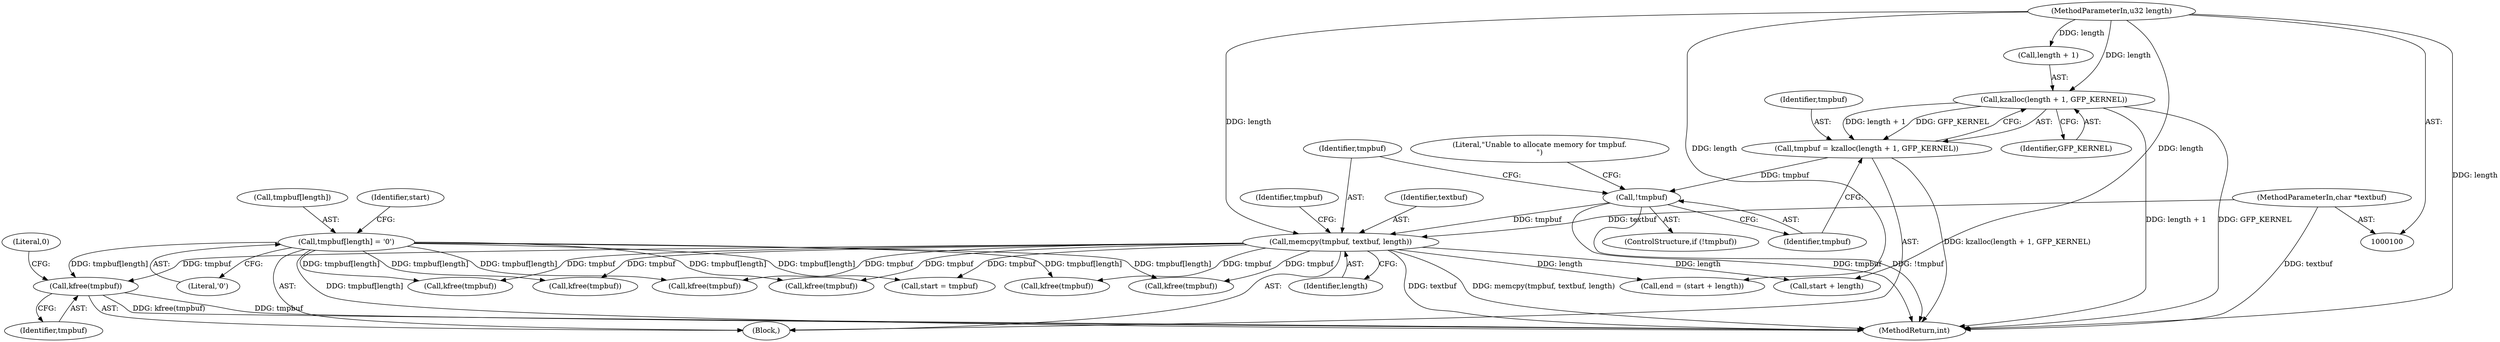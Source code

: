 digraph "0_linux_cea4dcfdad926a27a18e188720efe0f2c9403456_0@pointer" {
"1000287" [label="(Call,kfree(tmpbuf))"];
"1000142" [label="(Call,tmpbuf[length] = '\0')"];
"1000138" [label="(Call,memcpy(tmpbuf, textbuf, length))"];
"1000130" [label="(Call,!tmpbuf)"];
"1000122" [label="(Call,tmpbuf = kzalloc(length + 1, GFP_KERNEL))"];
"1000124" [label="(Call,kzalloc(length + 1, GFP_KERNEL))"];
"1000104" [label="(MethodParameterIn,u32 length)"];
"1000103" [label="(MethodParameterIn,char *textbuf)"];
"1000263" [label="(Call,kfree(tmpbuf))"];
"1000138" [label="(Call,memcpy(tmpbuf, textbuf, length))"];
"1000104" [label="(MethodParameterIn,u32 length)"];
"1000150" [label="(Call,end = (start + length))"];
"1000103" [label="(MethodParameterIn,char *textbuf)"];
"1000288" [label="(Identifier,tmpbuf)"];
"1000129" [label="(ControlStructure,if (!tmpbuf))"];
"1000128" [label="(Identifier,GFP_KERNEL)"];
"1000146" [label="(Literal,'\0')"];
"1000142" [label="(Call,tmpbuf[length] = '\0')"];
"1000122" [label="(Call,tmpbuf = kzalloc(length + 1, GFP_KERNEL))"];
"1000280" [label="(Call,kfree(tmpbuf))"];
"1000130" [label="(Call,!tmpbuf)"];
"1000148" [label="(Identifier,start)"];
"1000216" [label="(Call,kfree(tmpbuf))"];
"1000125" [label="(Call,length + 1)"];
"1000291" [label="(MethodReturn,int)"];
"1000143" [label="(Call,tmpbuf[length])"];
"1000140" [label="(Identifier,textbuf)"];
"1000290" [label="(Literal,0)"];
"1000134" [label="(Literal,\"Unable to allocate memory for tmpbuf.\n\")"];
"1000131" [label="(Identifier,tmpbuf)"];
"1000141" [label="(Identifier,length)"];
"1000173" [label="(Call,kfree(tmpbuf))"];
"1000238" [label="(Call,kfree(tmpbuf))"];
"1000147" [label="(Call,start = tmpbuf)"];
"1000287" [label="(Call,kfree(tmpbuf))"];
"1000193" [label="(Call,kfree(tmpbuf))"];
"1000152" [label="(Call,start + length)"];
"1000139" [label="(Identifier,tmpbuf)"];
"1000106" [label="(Block,)"];
"1000144" [label="(Identifier,tmpbuf)"];
"1000123" [label="(Identifier,tmpbuf)"];
"1000124" [label="(Call,kzalloc(length + 1, GFP_KERNEL))"];
"1000287" -> "1000106"  [label="AST: "];
"1000287" -> "1000288"  [label="CFG: "];
"1000288" -> "1000287"  [label="AST: "];
"1000290" -> "1000287"  [label="CFG: "];
"1000287" -> "1000291"  [label="DDG: kfree(tmpbuf)"];
"1000287" -> "1000291"  [label="DDG: tmpbuf"];
"1000142" -> "1000287"  [label="DDG: tmpbuf[length]"];
"1000138" -> "1000287"  [label="DDG: tmpbuf"];
"1000142" -> "1000106"  [label="AST: "];
"1000142" -> "1000146"  [label="CFG: "];
"1000143" -> "1000142"  [label="AST: "];
"1000146" -> "1000142"  [label="AST: "];
"1000148" -> "1000142"  [label="CFG: "];
"1000142" -> "1000291"  [label="DDG: tmpbuf[length]"];
"1000142" -> "1000147"  [label="DDG: tmpbuf[length]"];
"1000142" -> "1000173"  [label="DDG: tmpbuf[length]"];
"1000142" -> "1000193"  [label="DDG: tmpbuf[length]"];
"1000142" -> "1000216"  [label="DDG: tmpbuf[length]"];
"1000142" -> "1000238"  [label="DDG: tmpbuf[length]"];
"1000142" -> "1000263"  [label="DDG: tmpbuf[length]"];
"1000142" -> "1000280"  [label="DDG: tmpbuf[length]"];
"1000138" -> "1000106"  [label="AST: "];
"1000138" -> "1000141"  [label="CFG: "];
"1000139" -> "1000138"  [label="AST: "];
"1000140" -> "1000138"  [label="AST: "];
"1000141" -> "1000138"  [label="AST: "];
"1000144" -> "1000138"  [label="CFG: "];
"1000138" -> "1000291"  [label="DDG: textbuf"];
"1000138" -> "1000291"  [label="DDG: memcpy(tmpbuf, textbuf, length)"];
"1000130" -> "1000138"  [label="DDG: tmpbuf"];
"1000103" -> "1000138"  [label="DDG: textbuf"];
"1000104" -> "1000138"  [label="DDG: length"];
"1000138" -> "1000147"  [label="DDG: tmpbuf"];
"1000138" -> "1000150"  [label="DDG: length"];
"1000138" -> "1000152"  [label="DDG: length"];
"1000138" -> "1000173"  [label="DDG: tmpbuf"];
"1000138" -> "1000193"  [label="DDG: tmpbuf"];
"1000138" -> "1000216"  [label="DDG: tmpbuf"];
"1000138" -> "1000238"  [label="DDG: tmpbuf"];
"1000138" -> "1000263"  [label="DDG: tmpbuf"];
"1000138" -> "1000280"  [label="DDG: tmpbuf"];
"1000130" -> "1000129"  [label="AST: "];
"1000130" -> "1000131"  [label="CFG: "];
"1000131" -> "1000130"  [label="AST: "];
"1000134" -> "1000130"  [label="CFG: "];
"1000139" -> "1000130"  [label="CFG: "];
"1000130" -> "1000291"  [label="DDG: !tmpbuf"];
"1000130" -> "1000291"  [label="DDG: tmpbuf"];
"1000122" -> "1000130"  [label="DDG: tmpbuf"];
"1000122" -> "1000106"  [label="AST: "];
"1000122" -> "1000124"  [label="CFG: "];
"1000123" -> "1000122"  [label="AST: "];
"1000124" -> "1000122"  [label="AST: "];
"1000131" -> "1000122"  [label="CFG: "];
"1000122" -> "1000291"  [label="DDG: kzalloc(length + 1, GFP_KERNEL)"];
"1000124" -> "1000122"  [label="DDG: length + 1"];
"1000124" -> "1000122"  [label="DDG: GFP_KERNEL"];
"1000124" -> "1000128"  [label="CFG: "];
"1000125" -> "1000124"  [label="AST: "];
"1000128" -> "1000124"  [label="AST: "];
"1000124" -> "1000291"  [label="DDG: length + 1"];
"1000124" -> "1000291"  [label="DDG: GFP_KERNEL"];
"1000104" -> "1000124"  [label="DDG: length"];
"1000104" -> "1000100"  [label="AST: "];
"1000104" -> "1000291"  [label="DDG: length"];
"1000104" -> "1000125"  [label="DDG: length"];
"1000104" -> "1000150"  [label="DDG: length"];
"1000104" -> "1000152"  [label="DDG: length"];
"1000103" -> "1000100"  [label="AST: "];
"1000103" -> "1000291"  [label="DDG: textbuf"];
}
